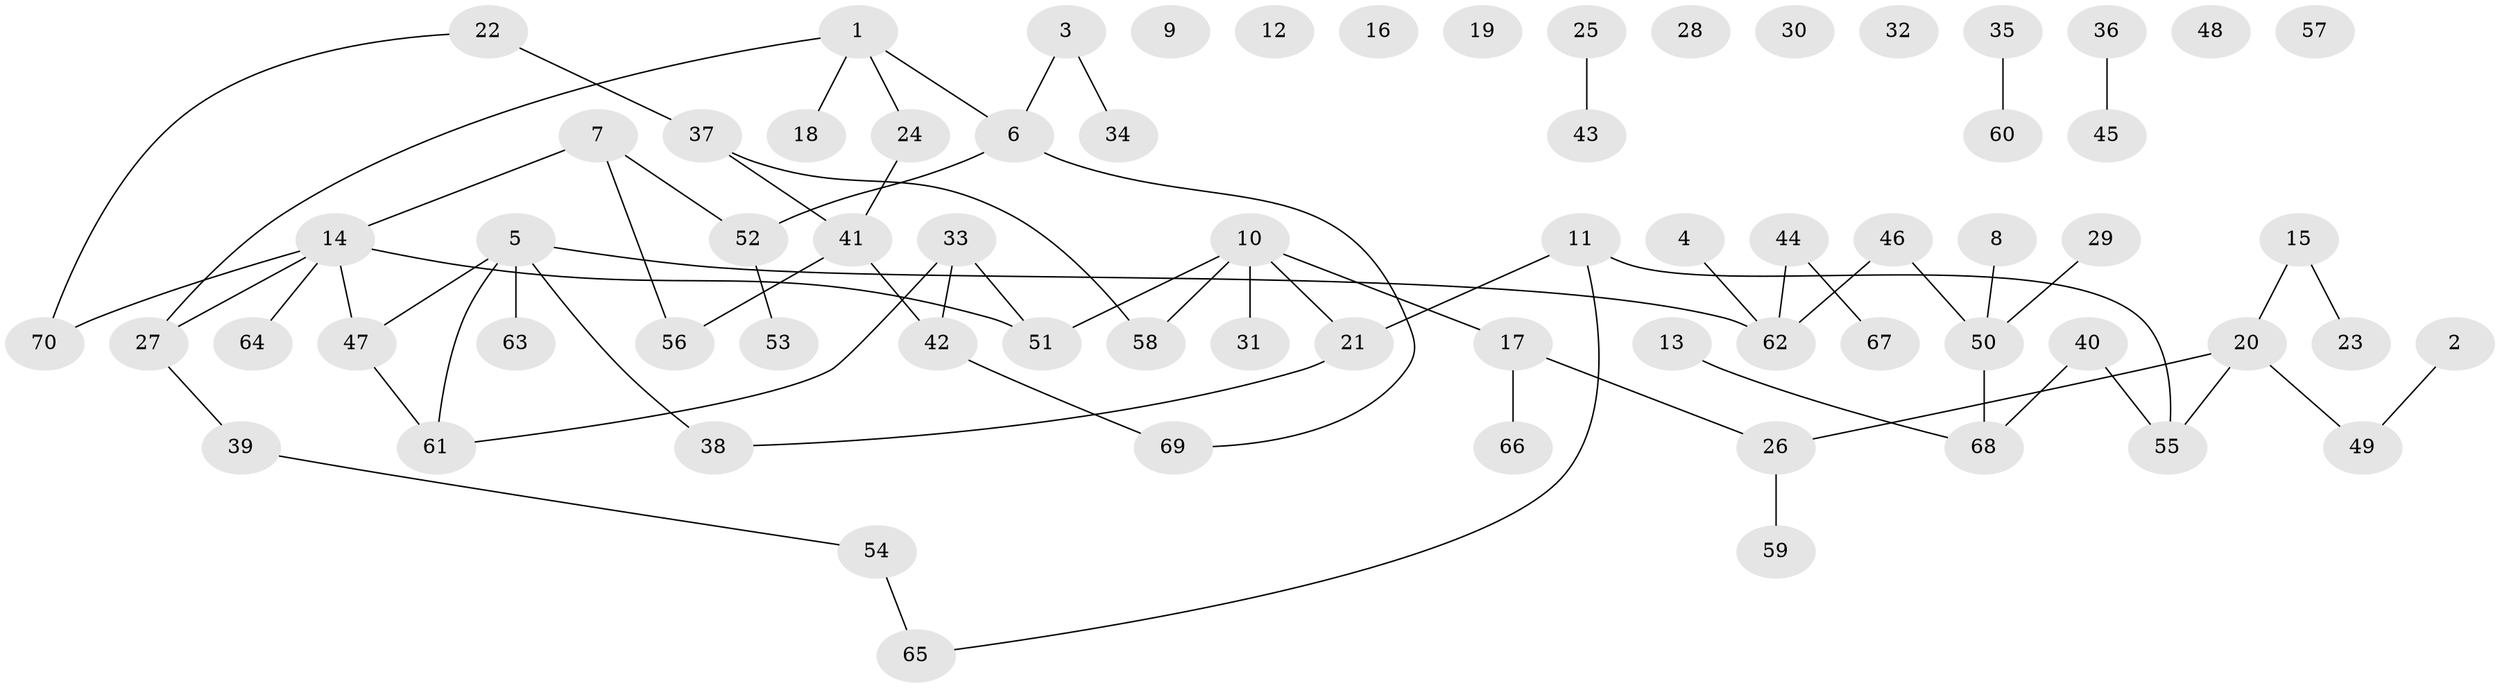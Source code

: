 // coarse degree distribution, {4: 0.03571428571428571, 0: 0.42857142857142855, 1: 0.32142857142857145, 7: 0.03571428571428571, 2: 0.10714285714285714, 5: 0.07142857142857142}
// Generated by graph-tools (version 1.1) at 2025/42/03/04/25 21:42:33]
// undirected, 70 vertices, 69 edges
graph export_dot {
graph [start="1"]
  node [color=gray90,style=filled];
  1;
  2;
  3;
  4;
  5;
  6;
  7;
  8;
  9;
  10;
  11;
  12;
  13;
  14;
  15;
  16;
  17;
  18;
  19;
  20;
  21;
  22;
  23;
  24;
  25;
  26;
  27;
  28;
  29;
  30;
  31;
  32;
  33;
  34;
  35;
  36;
  37;
  38;
  39;
  40;
  41;
  42;
  43;
  44;
  45;
  46;
  47;
  48;
  49;
  50;
  51;
  52;
  53;
  54;
  55;
  56;
  57;
  58;
  59;
  60;
  61;
  62;
  63;
  64;
  65;
  66;
  67;
  68;
  69;
  70;
  1 -- 6;
  1 -- 18;
  1 -- 24;
  1 -- 27;
  2 -- 49;
  3 -- 6;
  3 -- 34;
  4 -- 62;
  5 -- 38;
  5 -- 47;
  5 -- 61;
  5 -- 62;
  5 -- 63;
  6 -- 52;
  6 -- 69;
  7 -- 14;
  7 -- 52;
  7 -- 56;
  8 -- 50;
  10 -- 17;
  10 -- 21;
  10 -- 31;
  10 -- 51;
  10 -- 58;
  11 -- 21;
  11 -- 55;
  11 -- 65;
  13 -- 68;
  14 -- 27;
  14 -- 47;
  14 -- 51;
  14 -- 64;
  14 -- 70;
  15 -- 20;
  15 -- 23;
  17 -- 26;
  17 -- 66;
  20 -- 26;
  20 -- 49;
  20 -- 55;
  21 -- 38;
  22 -- 37;
  22 -- 70;
  24 -- 41;
  25 -- 43;
  26 -- 59;
  27 -- 39;
  29 -- 50;
  33 -- 42;
  33 -- 51;
  33 -- 61;
  35 -- 60;
  36 -- 45;
  37 -- 41;
  37 -- 58;
  39 -- 54;
  40 -- 55;
  40 -- 68;
  41 -- 42;
  41 -- 56;
  42 -- 69;
  44 -- 62;
  44 -- 67;
  46 -- 50;
  46 -- 62;
  47 -- 61;
  50 -- 68;
  52 -- 53;
  54 -- 65;
}
